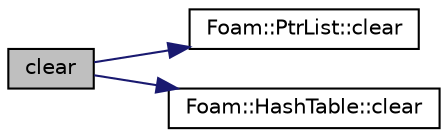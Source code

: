 digraph "clear"
{
  bgcolor="transparent";
  edge [fontname="Helvetica",fontsize="10",labelfontname="Helvetica",labelfontsize="10"];
  node [fontname="Helvetica",fontsize="10",shape=record];
  rankdir="LR";
  Node678 [label="clear",height=0.2,width=0.4,color="black", fillcolor="grey75", style="filled", fontcolor="black"];
  Node678 -> Node679 [color="midnightblue",fontsize="10",style="solid",fontname="Helvetica"];
  Node679 [label="Foam::PtrList::clear",height=0.2,width=0.4,color="black",URL="$a27029.html#ac8bb3912a3ce86b15842e79d0b421204",tooltip="Clear the PtrList, i.e. set size to zero deleting all the. "];
  Node678 -> Node680 [color="midnightblue",fontsize="10",style="solid",fontname="Helvetica"];
  Node680 [label="Foam::HashTable::clear",height=0.2,width=0.4,color="black",URL="$a26841.html#ac8bb3912a3ce86b15842e79d0b421204",tooltip="Clear all entries from table. "];
}
